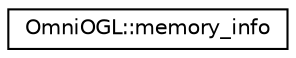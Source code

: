 digraph "Graphical Class Hierarchy"
{
  edge [fontname="Helvetica",fontsize="10",labelfontname="Helvetica",labelfontsize="10"];
  node [fontname="Helvetica",fontsize="10",shape=record];
  rankdir="LR";
  Node1 [label="OmniOGL::memory_info",height=0.2,width=0.4,color="black", fillcolor="white", style="filled",URL="$struct_omni_o_g_l_1_1memory__info.html",tooltip="Structure which is only used when #define RECORD_MEMORY is set to a non-zero number."];
}
